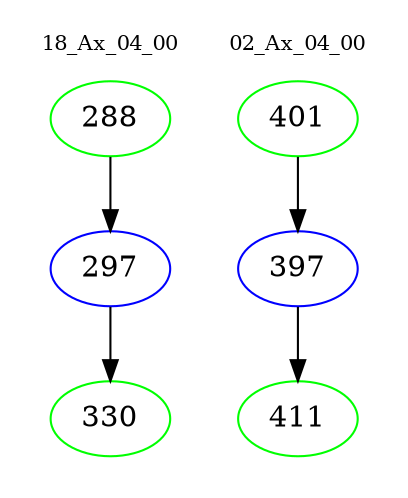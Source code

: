 digraph{
subgraph cluster_0 {
color = white
label = "18_Ax_04_00";
fontsize=10;
T0_288 [label="288", color="green"]
T0_288 -> T0_297 [color="black"]
T0_297 [label="297", color="blue"]
T0_297 -> T0_330 [color="black"]
T0_330 [label="330", color="green"]
}
subgraph cluster_1 {
color = white
label = "02_Ax_04_00";
fontsize=10;
T1_401 [label="401", color="green"]
T1_401 -> T1_397 [color="black"]
T1_397 [label="397", color="blue"]
T1_397 -> T1_411 [color="black"]
T1_411 [label="411", color="green"]
}
}
